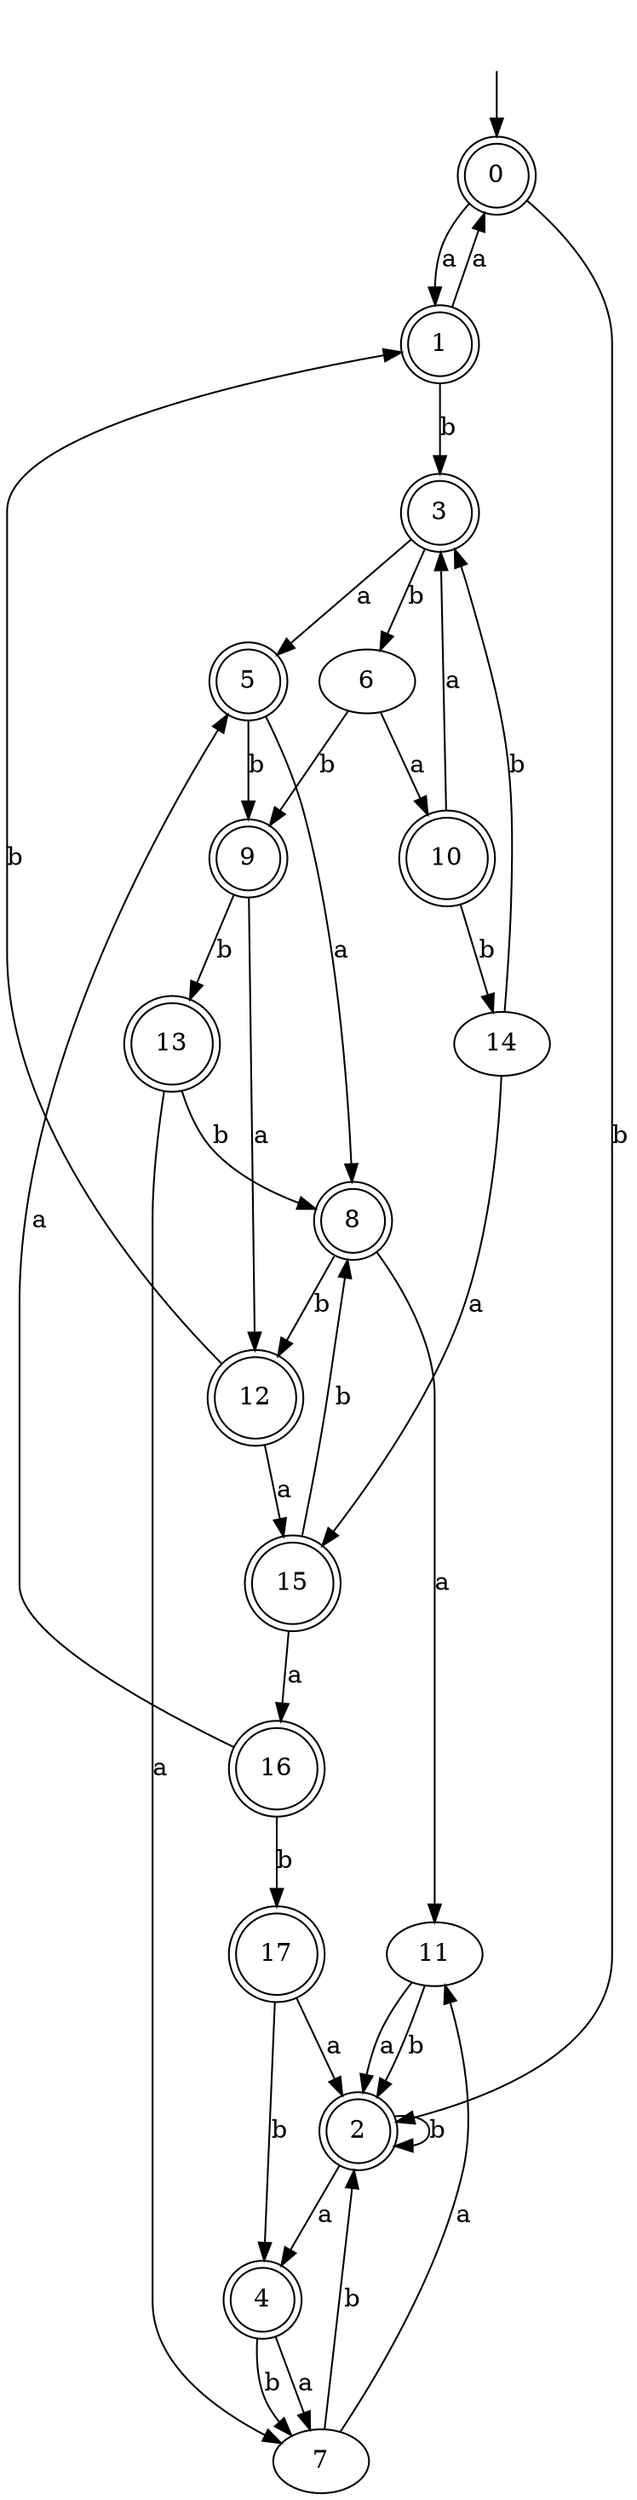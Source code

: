 digraph RandomDFA {
  __start0 [label="", shape=none];
  __start0 -> 0 [label=""];
  0 [shape=circle] [shape=doublecircle]
  0 -> 1 [label="a"]
  0 -> 2 [label="b"]
  1 [shape=doublecircle]
  1 -> 0 [label="a"]
  1 -> 3 [label="b"]
  2 [shape=doublecircle]
  2 -> 4 [label="a"]
  2 -> 2 [label="b"]
  3 [shape=doublecircle]
  3 -> 5 [label="a"]
  3 -> 6 [label="b"]
  4 [shape=doublecircle]
  4 -> 7 [label="a"]
  4 -> 7 [label="b"]
  5 [shape=doublecircle]
  5 -> 8 [label="a"]
  5 -> 9 [label="b"]
  6
  6 -> 10 [label="a"]
  6 -> 9 [label="b"]
  7
  7 -> 11 [label="a"]
  7 -> 2 [label="b"]
  8 [shape=doublecircle]
  8 -> 11 [label="a"]
  8 -> 12 [label="b"]
  9 [shape=doublecircle]
  9 -> 12 [label="a"]
  9 -> 13 [label="b"]
  10 [shape=doublecircle]
  10 -> 3 [label="a"]
  10 -> 14 [label="b"]
  11
  11 -> 2 [label="a"]
  11 -> 2 [label="b"]
  12 [shape=doublecircle]
  12 -> 15 [label="a"]
  12 -> 1 [label="b"]
  13 [shape=doublecircle]
  13 -> 7 [label="a"]
  13 -> 8 [label="b"]
  14
  14 -> 15 [label="a"]
  14 -> 3 [label="b"]
  15 [shape=doublecircle]
  15 -> 16 [label="a"]
  15 -> 8 [label="b"]
  16 [shape=doublecircle]
  16 -> 5 [label="a"]
  16 -> 17 [label="b"]
  17 [shape=doublecircle]
  17 -> 2 [label="a"]
  17 -> 4 [label="b"]
}
